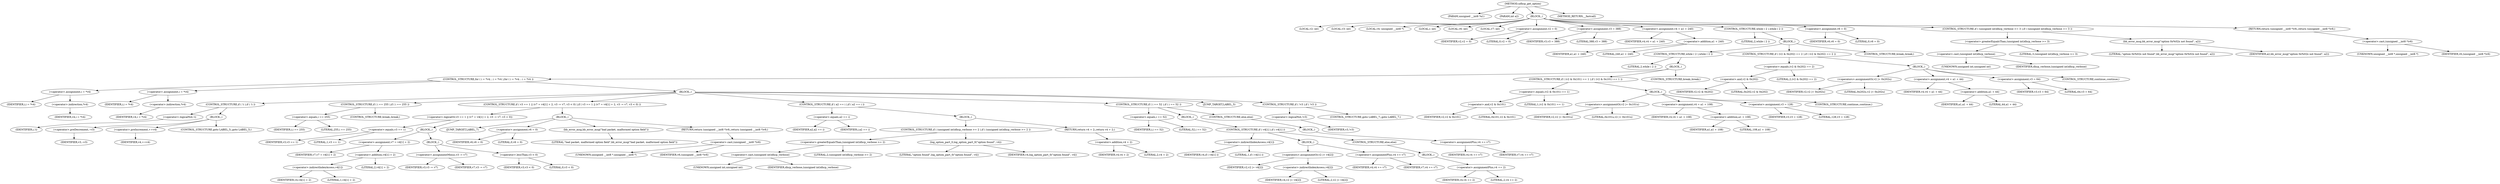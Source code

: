 digraph udhcp_get_option {  
"1000107" [label = "(METHOD,udhcp_get_option)" ]
"1000108" [label = "(PARAM,unsigned __int8 *a1)" ]
"1000109" [label = "(PARAM,int a2)" ]
"1000110" [label = "(BLOCK,,)" ]
"1000111" [label = "(LOCAL,v2: int)" ]
"1000112" [label = "(LOCAL,v3: int)" ]
"1000113" [label = "(LOCAL,v4: unsigned __int8 *)" ]
"1000114" [label = "(LOCAL,i: int)" ]
"1000115" [label = "(LOCAL,v6: int)" ]
"1000116" [label = "(LOCAL,v7: int)" ]
"1000117" [label = "(<operator>.assignment,v2 = 0)" ]
"1000118" [label = "(IDENTIFIER,v2,v2 = 0)" ]
"1000119" [label = "(LITERAL,0,v2 = 0)" ]
"1000120" [label = "(<operator>.assignment,v3 = 388)" ]
"1000121" [label = "(IDENTIFIER,v3,v3 = 388)" ]
"1000122" [label = "(LITERAL,388,v3 = 388)" ]
"1000123" [label = "(<operator>.assignment,v4 = a1 + 240)" ]
"1000124" [label = "(IDENTIFIER,v4,v4 = a1 + 240)" ]
"1000125" [label = "(<operator>.addition,a1 + 240)" ]
"1000126" [label = "(IDENTIFIER,a1,a1 + 240)" ]
"1000127" [label = "(LITERAL,240,a1 + 240)" ]
"1000128" [label = "(CONTROL_STRUCTURE,while ( 2 ),while ( 2 ))" ]
"1000129" [label = "(LITERAL,2,while ( 2 ))" ]
"1000130" [label = "(BLOCK,,)" ]
"1000131" [label = "(CONTROL_STRUCTURE,while ( 2 ),while ( 2 ))" ]
"1000132" [label = "(LITERAL,2,while ( 2 ))" ]
"1000133" [label = "(BLOCK,,)" ]
"1000134" [label = "(CONTROL_STRUCTURE,for ( i = *v4; ; i = *v4 ),for ( i = *v4; ; i = *v4 ))" ]
"1000135" [label = "(<operator>.assignment,i = *v4)" ]
"1000136" [label = "(IDENTIFIER,i,i = *v4)" ]
"1000137" [label = "(<operator>.indirection,*v4)" ]
"1000138" [label = "(IDENTIFIER,v4,i = *v4)" ]
"1000139" [label = "(<operator>.assignment,i = *v4)" ]
"1000140" [label = "(IDENTIFIER,i,i = *v4)" ]
"1000141" [label = "(<operator>.indirection,*v4)" ]
"1000142" [label = "(IDENTIFIER,v4,i = *v4)" ]
"1000143" [label = "(BLOCK,,)" ]
"1000144" [label = "(CONTROL_STRUCTURE,if ( !i ),if ( !i ))" ]
"1000145" [label = "(<operator>.logicalNot,!i)" ]
"1000146" [label = "(IDENTIFIER,i,!i)" ]
"1000147" [label = "(BLOCK,,)" ]
"1000148" [label = "(<operator>.preDecrement,--v3)" ]
"1000149" [label = "(IDENTIFIER,v3,--v3)" ]
"1000150" [label = "(<operator>.preIncrement,++v4)" ]
"1000151" [label = "(IDENTIFIER,v4,++v4)" ]
"1000152" [label = "(CONTROL_STRUCTURE,goto LABEL_5;,goto LABEL_5;)" ]
"1000153" [label = "(CONTROL_STRUCTURE,if ( i == 255 ),if ( i == 255 ))" ]
"1000154" [label = "(<operator>.equals,i == 255)" ]
"1000155" [label = "(IDENTIFIER,i,i == 255)" ]
"1000156" [label = "(LITERAL,255,i == 255)" ]
"1000157" [label = "(CONTROL_STRUCTURE,break;,break;)" ]
"1000158" [label = "(CONTROL_STRUCTURE,if ( v3 == 1 || (v7 = v4[1] + 2, v3 -= v7, v3 < 0) ),if ( v3 == 1 || (v7 = v4[1] + 2, v3 -= v7, v3 < 0) ))" ]
"1000159" [label = "(<operator>.logicalOr,v3 == 1 || (v7 = v4[1] + 2, v3 -= v7, v3 < 0))" ]
"1000160" [label = "(<operator>.equals,v3 == 1)" ]
"1000161" [label = "(IDENTIFIER,v3,v3 == 1)" ]
"1000162" [label = "(LITERAL,1,v3 == 1)" ]
"1000163" [label = "(BLOCK,,)" ]
"1000164" [label = "(<operator>.assignment,v7 = v4[1] + 2)" ]
"1000165" [label = "(IDENTIFIER,v7,v7 = v4[1] + 2)" ]
"1000166" [label = "(<operator>.addition,v4[1] + 2)" ]
"1000167" [label = "(<operator>.indirectIndexAccess,v4[1])" ]
"1000168" [label = "(IDENTIFIER,v4,v4[1] + 2)" ]
"1000169" [label = "(LITERAL,1,v4[1] + 2)" ]
"1000170" [label = "(LITERAL,2,v4[1] + 2)" ]
"1000171" [label = "(BLOCK,,)" ]
"1000172" [label = "(<operator>.assignmentMinus,v3 -= v7)" ]
"1000173" [label = "(IDENTIFIER,v3,v3 -= v7)" ]
"1000174" [label = "(IDENTIFIER,v7,v3 -= v7)" ]
"1000175" [label = "(<operator>.lessThan,v3 < 0)" ]
"1000176" [label = "(IDENTIFIER,v3,v3 < 0)" ]
"1000177" [label = "(LITERAL,0,v3 < 0)" ]
"1000178" [label = "(BLOCK,,)" ]
"1000179" [label = "(JUMP_TARGET,LABEL_7)" ]
"1000180" [label = "(<operator>.assignment,v6 = 0)" ]
"1000181" [label = "(IDENTIFIER,v6,v6 = 0)" ]
"1000182" [label = "(LITERAL,0,v6 = 0)" ]
"1000183" [label = "(bb_error_msg,bb_error_msg(\"bad packet, malformed option field\"))" ]
"1000184" [label = "(LITERAL,\"bad packet, malformed option field\",bb_error_msg(\"bad packet, malformed option field\"))" ]
"1000185" [label = "(RETURN,return (unsigned __int8 *)v6;,return (unsigned __int8 *)v6;)" ]
"1000186" [label = "(<operator>.cast,(unsigned __int8 *)v6)" ]
"1000187" [label = "(UNKNOWN,unsigned __int8 *,unsigned __int8 *)" ]
"1000188" [label = "(IDENTIFIER,v6,(unsigned __int8 *)v6)" ]
"1000189" [label = "(CONTROL_STRUCTURE,if ( a2 == i ),if ( a2 == i ))" ]
"1000190" [label = "(<operator>.equals,a2 == i)" ]
"1000191" [label = "(IDENTIFIER,a2,a2 == i)" ]
"1000192" [label = "(IDENTIFIER,i,a2 == i)" ]
"1000193" [label = "(BLOCK,,)" ]
"1000194" [label = "(CONTROL_STRUCTURE,if ( (unsigned int)dhcp_verbose >= 2 ),if ( (unsigned int)dhcp_verbose >= 2 ))" ]
"1000195" [label = "(<operator>.greaterEqualsThan,(unsigned int)dhcp_verbose >= 2)" ]
"1000196" [label = "(<operator>.cast,(unsigned int)dhcp_verbose)" ]
"1000197" [label = "(UNKNOWN,unsigned int,unsigned int)" ]
"1000198" [label = "(IDENTIFIER,dhcp_verbose,(unsigned int)dhcp_verbose)" ]
"1000199" [label = "(LITERAL,2,(unsigned int)dhcp_verbose >= 2)" ]
"1000200" [label = "(log_option_part_0,log_option_part_0(\"option found\", v4))" ]
"1000201" [label = "(LITERAL,\"option found\",log_option_part_0(\"option found\", v4))" ]
"1000202" [label = "(IDENTIFIER,v4,log_option_part_0(\"option found\", v4))" ]
"1000203" [label = "(RETURN,return v4 + 2;,return v4 + 2;)" ]
"1000204" [label = "(<operator>.addition,v4 + 2)" ]
"1000205" [label = "(IDENTIFIER,v4,v4 + 2)" ]
"1000206" [label = "(LITERAL,2,v4 + 2)" ]
"1000207" [label = "(CONTROL_STRUCTURE,if ( i == 52 ),if ( i == 52 ))" ]
"1000208" [label = "(<operator>.equals,i == 52)" ]
"1000209" [label = "(IDENTIFIER,i,i == 52)" ]
"1000210" [label = "(LITERAL,52,i == 52)" ]
"1000211" [label = "(BLOCK,,)" ]
"1000212" [label = "(CONTROL_STRUCTURE,if ( v4[1] ),if ( v4[1] ))" ]
"1000213" [label = "(<operator>.indirectIndexAccess,v4[1])" ]
"1000214" [label = "(IDENTIFIER,v4,if ( v4[1] ))" ]
"1000215" [label = "(LITERAL,1,if ( v4[1] ))" ]
"1000216" [label = "(BLOCK,,)" ]
"1000217" [label = "(<operators>.assignmentOr,v2 |= v4[2])" ]
"1000218" [label = "(IDENTIFIER,v2,v2 |= v4[2])" ]
"1000219" [label = "(<operator>.indirectIndexAccess,v4[2])" ]
"1000220" [label = "(IDENTIFIER,v4,v2 |= v4[2])" ]
"1000221" [label = "(LITERAL,2,v2 |= v4[2])" ]
"1000222" [label = "(<operator>.assignmentPlus,v4 += v7)" ]
"1000223" [label = "(IDENTIFIER,v4,v4 += v7)" ]
"1000224" [label = "(IDENTIFIER,v7,v4 += v7)" ]
"1000225" [label = "(CONTROL_STRUCTURE,else,else)" ]
"1000226" [label = "(BLOCK,,)" ]
"1000227" [label = "(<operator>.assignmentPlus,v4 += 2)" ]
"1000228" [label = "(IDENTIFIER,v4,v4 += 2)" ]
"1000229" [label = "(LITERAL,2,v4 += 2)" ]
"1000230" [label = "(CONTROL_STRUCTURE,else,else)" ]
"1000231" [label = "(BLOCK,,)" ]
"1000232" [label = "(<operator>.assignmentPlus,v4 += v7)" ]
"1000233" [label = "(IDENTIFIER,v4,v4 += v7)" ]
"1000234" [label = "(IDENTIFIER,v7,v4 += v7)" ]
"1000235" [label = "(JUMP_TARGET,LABEL_5)" ]
"1000236" [label = "(CONTROL_STRUCTURE,if ( !v3 ),if ( !v3 ))" ]
"1000237" [label = "(<operator>.logicalNot,!v3)" ]
"1000238" [label = "(IDENTIFIER,v3,!v3)" ]
"1000239" [label = "(CONTROL_STRUCTURE,goto LABEL_7;,goto LABEL_7;)" ]
"1000240" [label = "(CONTROL_STRUCTURE,if ( (v2 & 0x101) == 1 ),if ( (v2 & 0x101) == 1 ))" ]
"1000241" [label = "(<operator>.equals,(v2 & 0x101) == 1)" ]
"1000242" [label = "(<operator>.and,v2 & 0x101)" ]
"1000243" [label = "(IDENTIFIER,v2,v2 & 0x101)" ]
"1000244" [label = "(LITERAL,0x101,v2 & 0x101)" ]
"1000245" [label = "(LITERAL,1,(v2 & 0x101) == 1)" ]
"1000246" [label = "(BLOCK,,)" ]
"1000247" [label = "(<operators>.assignmentOr,v2 |= 0x101u)" ]
"1000248" [label = "(IDENTIFIER,v2,v2 |= 0x101u)" ]
"1000249" [label = "(LITERAL,0x101u,v2 |= 0x101u)" ]
"1000250" [label = "(<operator>.assignment,v4 = a1 + 108)" ]
"1000251" [label = "(IDENTIFIER,v4,v4 = a1 + 108)" ]
"1000252" [label = "(<operator>.addition,a1 + 108)" ]
"1000253" [label = "(IDENTIFIER,a1,a1 + 108)" ]
"1000254" [label = "(LITERAL,108,a1 + 108)" ]
"1000255" [label = "(<operator>.assignment,v3 = 128)" ]
"1000256" [label = "(IDENTIFIER,v3,v3 = 128)" ]
"1000257" [label = "(LITERAL,128,v3 = 128)" ]
"1000258" [label = "(CONTROL_STRUCTURE,continue;,continue;)" ]
"1000259" [label = "(CONTROL_STRUCTURE,break;,break;)" ]
"1000260" [label = "(CONTROL_STRUCTURE,if ( (v2 & 0x202) == 2 ),if ( (v2 & 0x202) == 2 ))" ]
"1000261" [label = "(<operator>.equals,(v2 & 0x202) == 2)" ]
"1000262" [label = "(<operator>.and,v2 & 0x202)" ]
"1000263" [label = "(IDENTIFIER,v2,v2 & 0x202)" ]
"1000264" [label = "(LITERAL,0x202,v2 & 0x202)" ]
"1000265" [label = "(LITERAL,2,(v2 & 0x202) == 2)" ]
"1000266" [label = "(BLOCK,,)" ]
"1000267" [label = "(<operators>.assignmentOr,v2 |= 0x202u)" ]
"1000268" [label = "(IDENTIFIER,v2,v2 |= 0x202u)" ]
"1000269" [label = "(LITERAL,0x202u,v2 |= 0x202u)" ]
"1000270" [label = "(<operator>.assignment,v4 = a1 + 44)" ]
"1000271" [label = "(IDENTIFIER,v4,v4 = a1 + 44)" ]
"1000272" [label = "(<operator>.addition,a1 + 44)" ]
"1000273" [label = "(IDENTIFIER,a1,a1 + 44)" ]
"1000274" [label = "(LITERAL,44,a1 + 44)" ]
"1000275" [label = "(<operator>.assignment,v3 = 64)" ]
"1000276" [label = "(IDENTIFIER,v3,v3 = 64)" ]
"1000277" [label = "(LITERAL,64,v3 = 64)" ]
"1000278" [label = "(CONTROL_STRUCTURE,continue;,continue;)" ]
"1000279" [label = "(CONTROL_STRUCTURE,break;,break;)" ]
"1000280" [label = "(<operator>.assignment,v6 = 0)" ]
"1000281" [label = "(IDENTIFIER,v6,v6 = 0)" ]
"1000282" [label = "(LITERAL,0,v6 = 0)" ]
"1000283" [label = "(CONTROL_STRUCTURE,if ( (unsigned int)dhcp_verbose >= 3 ),if ( (unsigned int)dhcp_verbose >= 3 ))" ]
"1000284" [label = "(<operator>.greaterEqualsThan,(unsigned int)dhcp_verbose >= 3)" ]
"1000285" [label = "(<operator>.cast,(unsigned int)dhcp_verbose)" ]
"1000286" [label = "(UNKNOWN,unsigned int,unsigned int)" ]
"1000287" [label = "(IDENTIFIER,dhcp_verbose,(unsigned int)dhcp_verbose)" ]
"1000288" [label = "(LITERAL,3,(unsigned int)dhcp_verbose >= 3)" ]
"1000289" [label = "(bb_error_msg,bb_error_msg(\"option 0x%02x not found\", a2))" ]
"1000290" [label = "(LITERAL,\"option 0x%02x not found\",bb_error_msg(\"option 0x%02x not found\", a2))" ]
"1000291" [label = "(IDENTIFIER,a2,bb_error_msg(\"option 0x%02x not found\", a2))" ]
"1000292" [label = "(RETURN,return (unsigned __int8 *)v6;,return (unsigned __int8 *)v6;)" ]
"1000293" [label = "(<operator>.cast,(unsigned __int8 *)v6)" ]
"1000294" [label = "(UNKNOWN,unsigned __int8 *,unsigned __int8 *)" ]
"1000295" [label = "(IDENTIFIER,v6,(unsigned __int8 *)v6)" ]
"1000296" [label = "(METHOD_RETURN,__fastcall)" ]
  "1000107" -> "1000108" 
  "1000107" -> "1000109" 
  "1000107" -> "1000110" 
  "1000107" -> "1000296" 
  "1000110" -> "1000111" 
  "1000110" -> "1000112" 
  "1000110" -> "1000113" 
  "1000110" -> "1000114" 
  "1000110" -> "1000115" 
  "1000110" -> "1000116" 
  "1000110" -> "1000117" 
  "1000110" -> "1000120" 
  "1000110" -> "1000123" 
  "1000110" -> "1000128" 
  "1000110" -> "1000280" 
  "1000110" -> "1000283" 
  "1000110" -> "1000292" 
  "1000117" -> "1000118" 
  "1000117" -> "1000119" 
  "1000120" -> "1000121" 
  "1000120" -> "1000122" 
  "1000123" -> "1000124" 
  "1000123" -> "1000125" 
  "1000125" -> "1000126" 
  "1000125" -> "1000127" 
  "1000128" -> "1000129" 
  "1000128" -> "1000130" 
  "1000130" -> "1000131" 
  "1000130" -> "1000260" 
  "1000130" -> "1000279" 
  "1000131" -> "1000132" 
  "1000131" -> "1000133" 
  "1000133" -> "1000134" 
  "1000133" -> "1000240" 
  "1000133" -> "1000259" 
  "1000134" -> "1000135" 
  "1000134" -> "1000139" 
  "1000134" -> "1000143" 
  "1000135" -> "1000136" 
  "1000135" -> "1000137" 
  "1000137" -> "1000138" 
  "1000139" -> "1000140" 
  "1000139" -> "1000141" 
  "1000141" -> "1000142" 
  "1000143" -> "1000144" 
  "1000143" -> "1000153" 
  "1000143" -> "1000158" 
  "1000143" -> "1000189" 
  "1000143" -> "1000207" 
  "1000143" -> "1000235" 
  "1000143" -> "1000236" 
  "1000144" -> "1000145" 
  "1000144" -> "1000147" 
  "1000145" -> "1000146" 
  "1000147" -> "1000148" 
  "1000147" -> "1000150" 
  "1000147" -> "1000152" 
  "1000148" -> "1000149" 
  "1000150" -> "1000151" 
  "1000153" -> "1000154" 
  "1000153" -> "1000157" 
  "1000154" -> "1000155" 
  "1000154" -> "1000156" 
  "1000158" -> "1000159" 
  "1000158" -> "1000178" 
  "1000159" -> "1000160" 
  "1000159" -> "1000163" 
  "1000160" -> "1000161" 
  "1000160" -> "1000162" 
  "1000163" -> "1000164" 
  "1000163" -> "1000171" 
  "1000164" -> "1000165" 
  "1000164" -> "1000166" 
  "1000166" -> "1000167" 
  "1000166" -> "1000170" 
  "1000167" -> "1000168" 
  "1000167" -> "1000169" 
  "1000171" -> "1000172" 
  "1000171" -> "1000175" 
  "1000172" -> "1000173" 
  "1000172" -> "1000174" 
  "1000175" -> "1000176" 
  "1000175" -> "1000177" 
  "1000178" -> "1000179" 
  "1000178" -> "1000180" 
  "1000178" -> "1000183" 
  "1000178" -> "1000185" 
  "1000180" -> "1000181" 
  "1000180" -> "1000182" 
  "1000183" -> "1000184" 
  "1000185" -> "1000186" 
  "1000186" -> "1000187" 
  "1000186" -> "1000188" 
  "1000189" -> "1000190" 
  "1000189" -> "1000193" 
  "1000190" -> "1000191" 
  "1000190" -> "1000192" 
  "1000193" -> "1000194" 
  "1000193" -> "1000203" 
  "1000194" -> "1000195" 
  "1000194" -> "1000200" 
  "1000195" -> "1000196" 
  "1000195" -> "1000199" 
  "1000196" -> "1000197" 
  "1000196" -> "1000198" 
  "1000200" -> "1000201" 
  "1000200" -> "1000202" 
  "1000203" -> "1000204" 
  "1000204" -> "1000205" 
  "1000204" -> "1000206" 
  "1000207" -> "1000208" 
  "1000207" -> "1000211" 
  "1000207" -> "1000230" 
  "1000208" -> "1000209" 
  "1000208" -> "1000210" 
  "1000211" -> "1000212" 
  "1000212" -> "1000213" 
  "1000212" -> "1000216" 
  "1000212" -> "1000225" 
  "1000213" -> "1000214" 
  "1000213" -> "1000215" 
  "1000216" -> "1000217" 
  "1000216" -> "1000222" 
  "1000217" -> "1000218" 
  "1000217" -> "1000219" 
  "1000219" -> "1000220" 
  "1000219" -> "1000221" 
  "1000222" -> "1000223" 
  "1000222" -> "1000224" 
  "1000225" -> "1000226" 
  "1000226" -> "1000227" 
  "1000227" -> "1000228" 
  "1000227" -> "1000229" 
  "1000230" -> "1000231" 
  "1000231" -> "1000232" 
  "1000232" -> "1000233" 
  "1000232" -> "1000234" 
  "1000236" -> "1000237" 
  "1000236" -> "1000239" 
  "1000237" -> "1000238" 
  "1000240" -> "1000241" 
  "1000240" -> "1000246" 
  "1000241" -> "1000242" 
  "1000241" -> "1000245" 
  "1000242" -> "1000243" 
  "1000242" -> "1000244" 
  "1000246" -> "1000247" 
  "1000246" -> "1000250" 
  "1000246" -> "1000255" 
  "1000246" -> "1000258" 
  "1000247" -> "1000248" 
  "1000247" -> "1000249" 
  "1000250" -> "1000251" 
  "1000250" -> "1000252" 
  "1000252" -> "1000253" 
  "1000252" -> "1000254" 
  "1000255" -> "1000256" 
  "1000255" -> "1000257" 
  "1000260" -> "1000261" 
  "1000260" -> "1000266" 
  "1000261" -> "1000262" 
  "1000261" -> "1000265" 
  "1000262" -> "1000263" 
  "1000262" -> "1000264" 
  "1000266" -> "1000267" 
  "1000266" -> "1000270" 
  "1000266" -> "1000275" 
  "1000266" -> "1000278" 
  "1000267" -> "1000268" 
  "1000267" -> "1000269" 
  "1000270" -> "1000271" 
  "1000270" -> "1000272" 
  "1000272" -> "1000273" 
  "1000272" -> "1000274" 
  "1000275" -> "1000276" 
  "1000275" -> "1000277" 
  "1000280" -> "1000281" 
  "1000280" -> "1000282" 
  "1000283" -> "1000284" 
  "1000283" -> "1000289" 
  "1000284" -> "1000285" 
  "1000284" -> "1000288" 
  "1000285" -> "1000286" 
  "1000285" -> "1000287" 
  "1000289" -> "1000290" 
  "1000289" -> "1000291" 
  "1000292" -> "1000293" 
  "1000293" -> "1000294" 
  "1000293" -> "1000295" 
}
